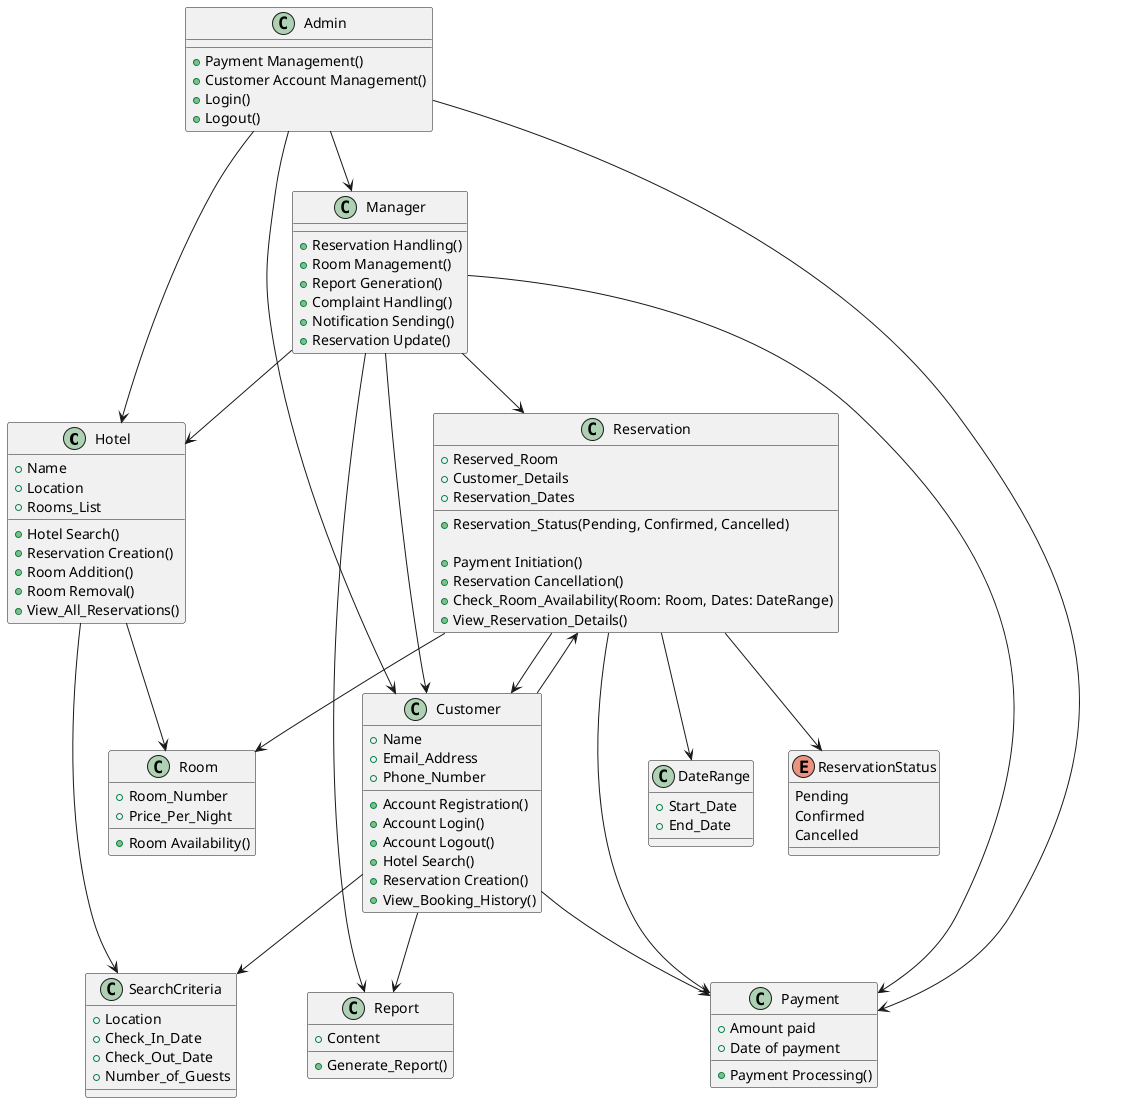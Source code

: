 @startuml
class Hotel {
  +Name
  +Location
  +Rooms_List

  +Hotel Search()
  +Reservation Creation()
  +Room Addition()
  +Room Removal()
  +View_All_Reservations()
}

class Room {
  +Room_Number
  +Price_Per_Night

  +Room Availability()
}

class Customer {
  +Name
  +Email_Address
  +Phone_Number

  +Account Registration()
  +Account Login()
  +Account Logout()
  +Hotel Search()
  +Reservation Creation()
  +View_Booking_History()
}

class Reservation {
  +Reserved_Room
  +Customer_Details
  +Reservation_Dates
  +Reservation_Status(Pending, Confirmed, Cancelled)

  +Payment Initiation()
  +Reservation Cancellation()
  +Check_Room_Availability(Room: Room, Dates: DateRange)
  +View_Reservation_Details()
}

class Payment {
  +Amount paid
  +Date of payment

  +Payment Processing()
}

class Admin {
  +Payment Management()
  +Customer Account Management()
  +Login()
  +Logout()
}

class Manager {
  +Reservation Handling()
  +Room Management()
  +Report Generation()
  +Complaint Handling()
  +Notification Sending()
  +Reservation Update()
}

class SearchCriteria {
  +Location
  +Check_In_Date
  +Check_Out_Date
  +Number_of_Guests
}

class DateRange {
  +Start_Date
  +End_Date
}

class Report {
  +Content
  +Generate_Report()
}

enum ReservationStatus {
  Pending
  Confirmed
  Cancelled
}

Admin --> Hotel
Hotel --> Room
Customer --> Reservation
Reservation --> Room
Reservation --> Customer
Reservation --> Payment
Reservation --> DateRange
Reservation --> ReservationStatus
Admin --> Payment
Admin --> Customer
Admin --> Manager
Manager --> Hotel
Manager --> Reservation
Manager --> Report
Manager --> Customer
Manager --> Payment
Customer --> Payment
Customer --> SearchCriteria
Customer --> Report
Hotel --> SearchCriteria
@enduml
